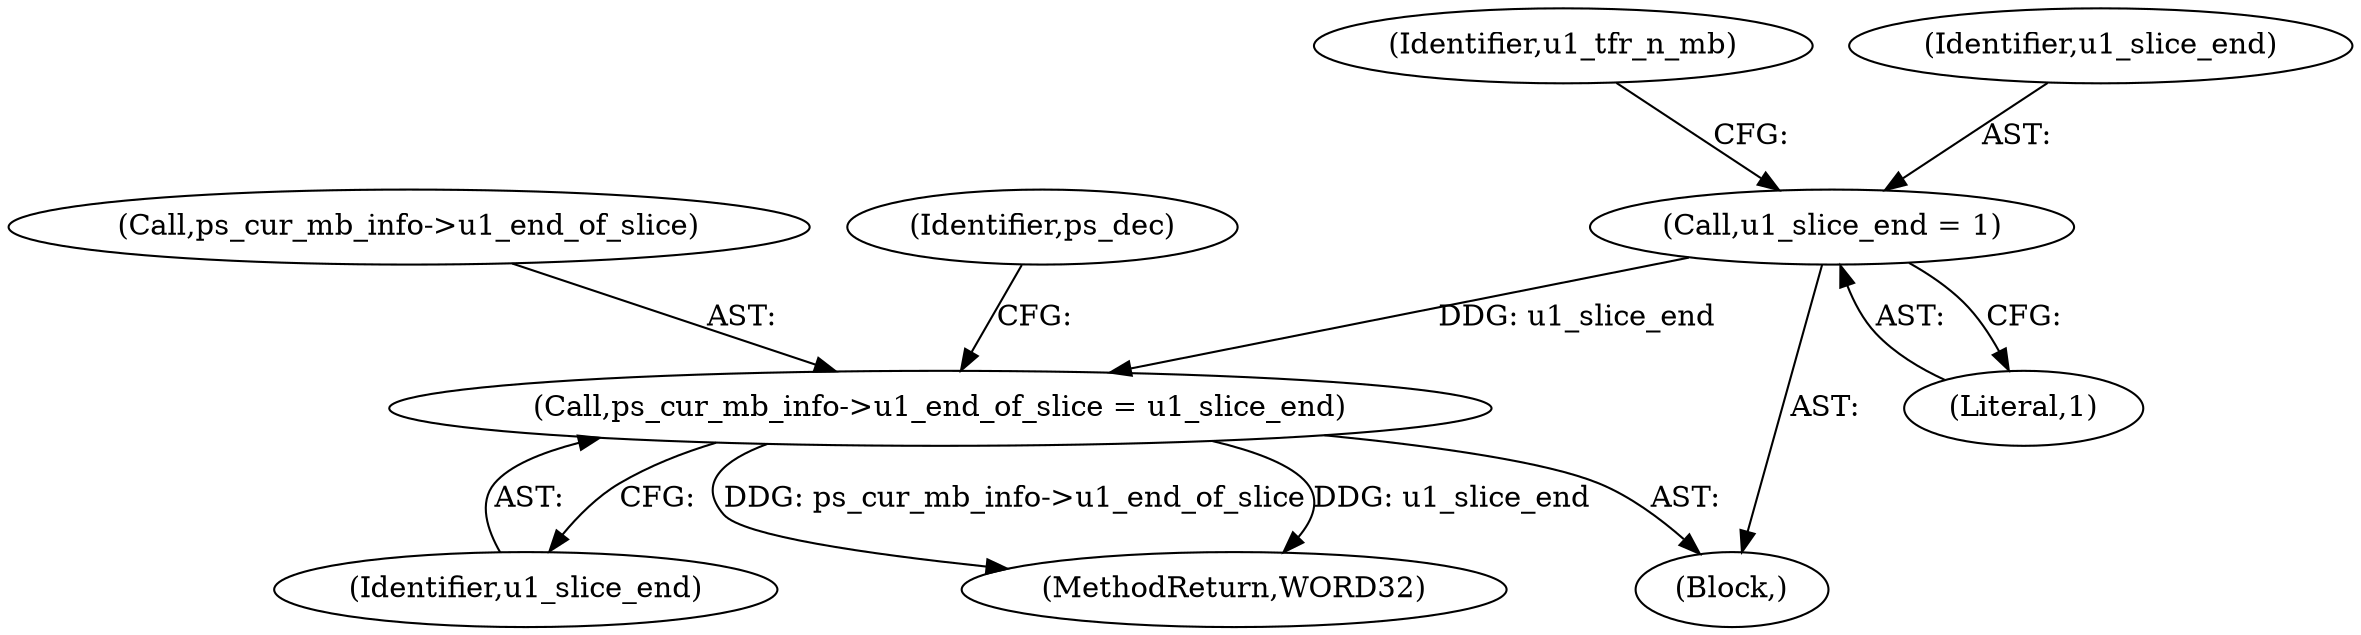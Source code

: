 digraph "0_Android_4a524d3a8ae9aa20c36430008e6bd429443f8f1d_1@pointer" {
"1000621" [label="(Call,ps_cur_mb_info->u1_end_of_slice = u1_slice_end)"];
"1000615" [label="(Call,u1_slice_end = 1)"];
"1000570" [label="(Block,)"];
"1000615" [label="(Call,u1_slice_end = 1)"];
"1000621" [label="(Call,ps_cur_mb_info->u1_end_of_slice = u1_slice_end)"];
"1000625" [label="(Identifier,u1_slice_end)"];
"1000617" [label="(Literal,1)"];
"1001284" [label="(MethodReturn,WORD32)"];
"1000622" [label="(Call,ps_cur_mb_info->u1_end_of_slice)"];
"1000619" [label="(Identifier,u1_tfr_n_mb)"];
"1000616" [label="(Identifier,u1_slice_end)"];
"1000628" [label="(Identifier,ps_dec)"];
"1000621" -> "1000570"  [label="AST: "];
"1000621" -> "1000625"  [label="CFG: "];
"1000622" -> "1000621"  [label="AST: "];
"1000625" -> "1000621"  [label="AST: "];
"1000628" -> "1000621"  [label="CFG: "];
"1000621" -> "1001284"  [label="DDG: ps_cur_mb_info->u1_end_of_slice"];
"1000621" -> "1001284"  [label="DDG: u1_slice_end"];
"1000615" -> "1000621"  [label="DDG: u1_slice_end"];
"1000615" -> "1000570"  [label="AST: "];
"1000615" -> "1000617"  [label="CFG: "];
"1000616" -> "1000615"  [label="AST: "];
"1000617" -> "1000615"  [label="AST: "];
"1000619" -> "1000615"  [label="CFG: "];
}
